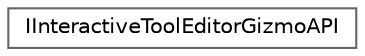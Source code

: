 digraph "Graphical Class Hierarchy"
{
 // INTERACTIVE_SVG=YES
 // LATEX_PDF_SIZE
  bgcolor="transparent";
  edge [fontname=Helvetica,fontsize=10,labelfontname=Helvetica,labelfontsize=10];
  node [fontname=Helvetica,fontsize=10,shape=box,height=0.2,width=0.4];
  rankdir="LR";
  Node0 [id="Node000000",label="IInteractiveToolEditorGizmoAPI",height=0.2,width=0.4,color="grey40", fillcolor="white", style="filled",URL="$d1/d16/classIInteractiveToolEditorGizmoAPI.html",tooltip="IInteractiveToolEditorGizmoAPI provides an API to indicate whether the standard editor gizmos can be ..."];
}
